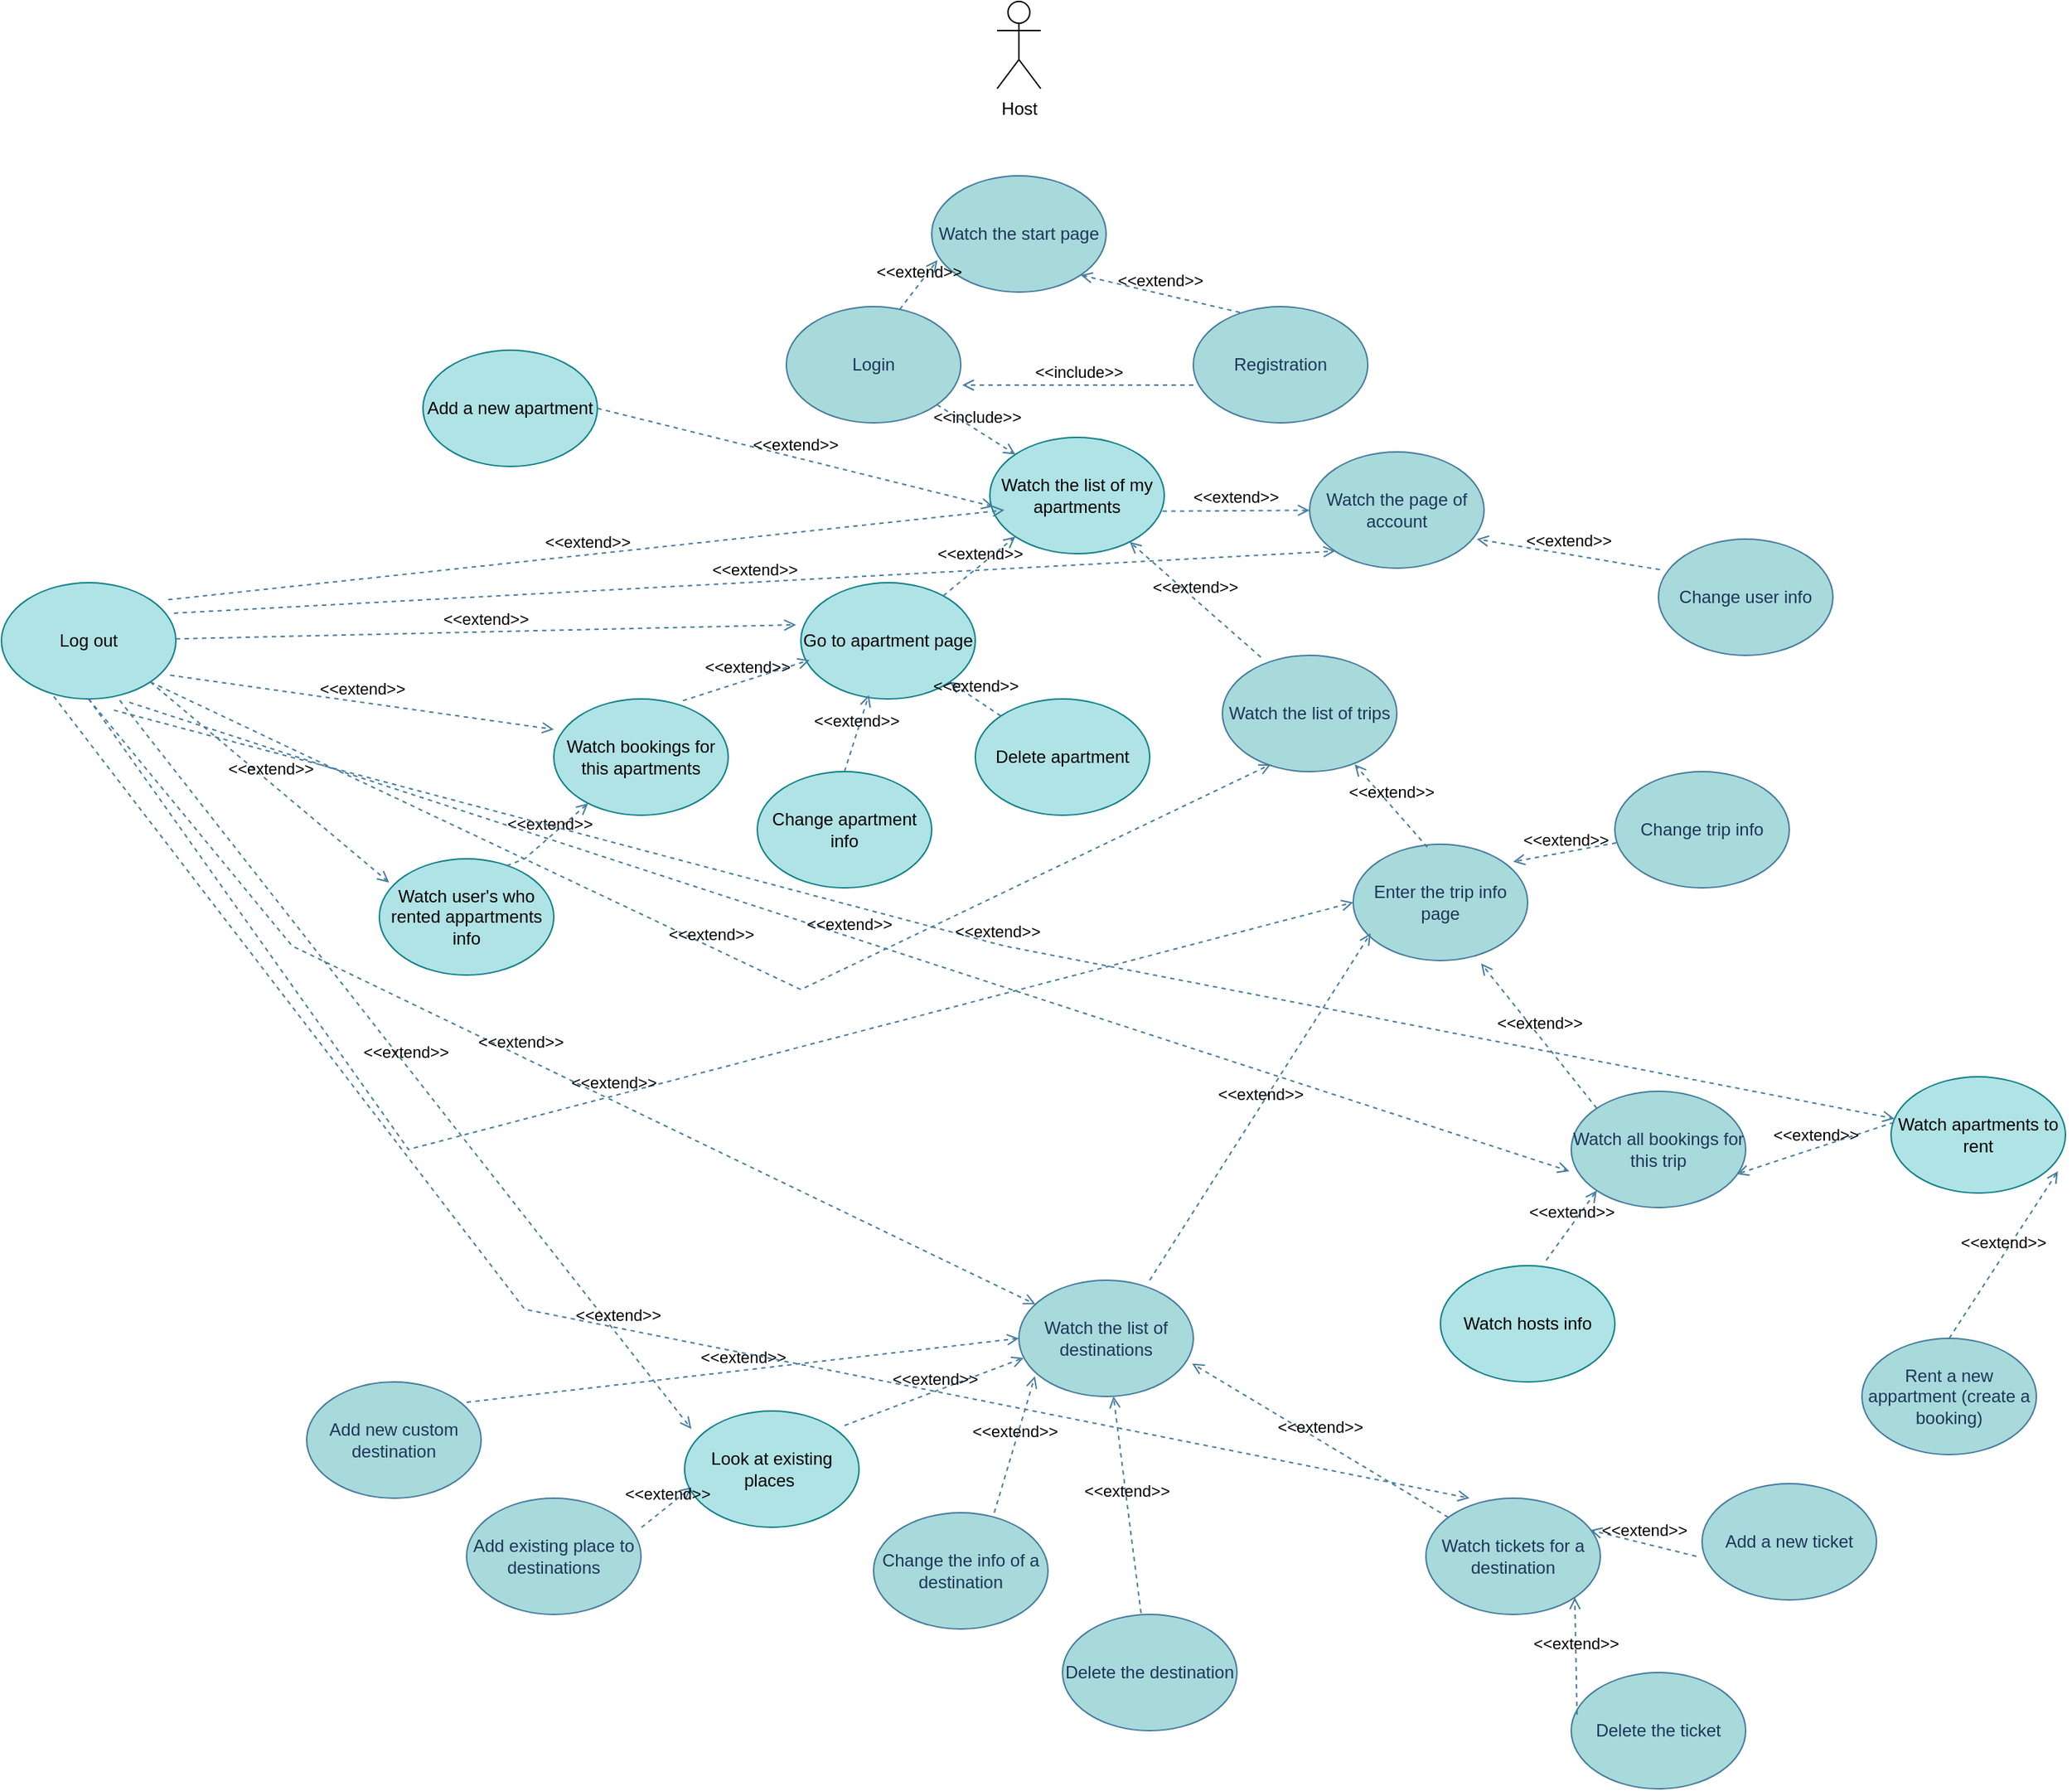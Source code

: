 <mxfile version="21.2.8" type="device">
  <diagram name="Page-1" id="gIjsbM_Ik47N_ycqQ2xZ">
    <mxGraphModel dx="2600" dy="1048" grid="1" gridSize="10" guides="1" tooltips="1" connect="1" arrows="1" fold="1" page="1" pageScale="1" pageWidth="850" pageHeight="1100" math="0" shadow="0">
      <root>
        <mxCell id="0" />
        <mxCell id="1" parent="0" />
        <mxCell id="n6rAOENRG-mFVVWlkNNK-1" value="Host" style="shape=umlActor;verticalLabelPosition=bottom;verticalAlign=top;html=1;outlineConnect=0;" vertex="1" parent="1">
          <mxGeometry x="385" y="50" width="30" height="60" as="geometry" />
        </mxCell>
        <mxCell id="n6rAOENRG-mFVVWlkNNK-2" value="Watch the start page" style="ellipse;whiteSpace=wrap;html=1;labelBackgroundColor=none;fillColor=#A8DADC;strokeColor=#457B9D;fontColor=#1D3557;" vertex="1" parent="1">
          <mxGeometry x="340" y="170" width="120" height="80" as="geometry" />
        </mxCell>
        <mxCell id="n6rAOENRG-mFVVWlkNNK-3" value="Login" style="ellipse;whiteSpace=wrap;html=1;labelBackgroundColor=none;fillColor=#A8DADC;strokeColor=#457B9D;fontColor=#1D3557;" vertex="1" parent="1">
          <mxGeometry x="240" y="260" width="120" height="80" as="geometry" />
        </mxCell>
        <mxCell id="n6rAOENRG-mFVVWlkNNK-4" value="Registration" style="ellipse;whiteSpace=wrap;html=1;labelBackgroundColor=none;fillColor=#A8DADC;strokeColor=#457B9D;fontColor=#1D3557;" vertex="1" parent="1">
          <mxGeometry x="520" y="260" width="120" height="80" as="geometry" />
        </mxCell>
        <mxCell id="n6rAOENRG-mFVVWlkNNK-5" value="&amp;lt;&amp;lt;extend&amp;gt;&amp;gt;" style="html=1;verticalAlign=bottom;labelBackgroundColor=none;endArrow=open;endFill=0;dashed=1;rounded=0;exitX=0.65;exitY=0.025;exitDx=0;exitDy=0;exitPerimeter=0;entryX=0.033;entryY=0.725;entryDx=0;entryDy=0;entryPerimeter=0;strokeColor=#457B9D;fontColor=default;" edge="1" parent="1" source="n6rAOENRG-mFVVWlkNNK-3" target="n6rAOENRG-mFVVWlkNNK-2">
          <mxGeometry width="160" relative="1" as="geometry">
            <mxPoint x="860" y="480" as="sourcePoint" />
            <mxPoint x="700" y="480" as="targetPoint" />
          </mxGeometry>
        </mxCell>
        <mxCell id="n6rAOENRG-mFVVWlkNNK-6" value="&amp;lt;&amp;lt;extend&amp;gt;&amp;gt;" style="html=1;verticalAlign=bottom;labelBackgroundColor=none;endArrow=open;endFill=0;dashed=1;rounded=0;exitX=0.267;exitY=0.05;exitDx=0;exitDy=0;exitPerimeter=0;entryX=1;entryY=1;entryDx=0;entryDy=0;strokeColor=#457B9D;fontColor=default;" edge="1" parent="1" source="n6rAOENRG-mFVVWlkNNK-4" target="n6rAOENRG-mFVVWlkNNK-2">
          <mxGeometry width="160" relative="1" as="geometry">
            <mxPoint x="678" y="332" as="sourcePoint" />
            <mxPoint x="719" y="288" as="targetPoint" />
          </mxGeometry>
        </mxCell>
        <mxCell id="n6rAOENRG-mFVVWlkNNK-7" value="&amp;lt;&amp;lt;include&amp;gt;&amp;gt;" style="html=1;verticalAlign=bottom;labelBackgroundColor=none;endArrow=open;endFill=0;dashed=1;rounded=0;exitX=0;exitY=0.675;exitDx=0;exitDy=0;exitPerimeter=0;entryX=1.008;entryY=0.675;entryDx=0;entryDy=0;entryPerimeter=0;strokeColor=#457B9D;fontColor=default;" edge="1" parent="1" source="n6rAOENRG-mFVVWlkNNK-4" target="n6rAOENRG-mFVVWlkNNK-3">
          <mxGeometry width="160" relative="1" as="geometry">
            <mxPoint x="870" y="480" as="sourcePoint" />
            <mxPoint x="710" y="480" as="targetPoint" />
          </mxGeometry>
        </mxCell>
        <mxCell id="n6rAOENRG-mFVVWlkNNK-8" value="Watch the list of my apartments" style="ellipse;whiteSpace=wrap;html=1;fillColor=#b0e3e6;strokeColor=#0e8088;" vertex="1" parent="1">
          <mxGeometry x="380" y="350" width="120" height="80" as="geometry" />
        </mxCell>
        <mxCell id="n6rAOENRG-mFVVWlkNNK-9" value="Add a new apartment" style="ellipse;whiteSpace=wrap;html=1;fillColor=#b0e3e6;strokeColor=#0e8088;" vertex="1" parent="1">
          <mxGeometry x="-10" y="290" width="120" height="80" as="geometry" />
        </mxCell>
        <mxCell id="n6rAOENRG-mFVVWlkNNK-10" value="Go to apartment page" style="ellipse;whiteSpace=wrap;html=1;fillColor=#b0e3e6;strokeColor=#0e8088;" vertex="1" parent="1">
          <mxGeometry x="250" y="450" width="120" height="80" as="geometry" />
        </mxCell>
        <mxCell id="n6rAOENRG-mFVVWlkNNK-11" value="Watch bookings for this apartments" style="ellipse;whiteSpace=wrap;html=1;fillColor=#b0e3e6;strokeColor=#0e8088;" vertex="1" parent="1">
          <mxGeometry x="80" y="530" width="120" height="80" as="geometry" />
        </mxCell>
        <mxCell id="n6rAOENRG-mFVVWlkNNK-12" value="Change apartment info" style="ellipse;whiteSpace=wrap;html=1;fillColor=#b0e3e6;strokeColor=#0e8088;" vertex="1" parent="1">
          <mxGeometry x="220" y="580" width="120" height="80" as="geometry" />
        </mxCell>
        <mxCell id="n6rAOENRG-mFVVWlkNNK-13" value="Delete apartment" style="ellipse;whiteSpace=wrap;html=1;fillColor=#b0e3e6;strokeColor=#0e8088;" vertex="1" parent="1">
          <mxGeometry x="370" y="530" width="120" height="80" as="geometry" />
        </mxCell>
        <mxCell id="n6rAOENRG-mFVVWlkNNK-14" value="Watch the page of account" style="ellipse;whiteSpace=wrap;html=1;labelBackgroundColor=none;fillColor=#A8DADC;strokeColor=#457B9D;fontColor=#1D3557;" vertex="1" parent="1">
          <mxGeometry x="600" y="360" width="120" height="80" as="geometry" />
        </mxCell>
        <mxCell id="n6rAOENRG-mFVVWlkNNK-15" value="Change user info" style="ellipse;whiteSpace=wrap;html=1;labelBackgroundColor=none;fillColor=#A8DADC;strokeColor=#457B9D;fontColor=#1D3557;" vertex="1" parent="1">
          <mxGeometry x="840" y="420" width="120" height="80" as="geometry" />
        </mxCell>
        <mxCell id="n6rAOENRG-mFVVWlkNNK-16" value="&amp;lt;&amp;lt;extend&amp;gt;&amp;gt;" style="html=1;verticalAlign=bottom;labelBackgroundColor=none;endArrow=open;endFill=0;dashed=1;rounded=0;exitX=0.008;exitY=0.263;exitDx=0;exitDy=0;exitPerimeter=0;entryX=0.958;entryY=0.75;entryDx=0;entryDy=0;entryPerimeter=0;strokeColor=#457B9D;fontColor=default;" edge="1" parent="1" source="n6rAOENRG-mFVVWlkNNK-15" target="n6rAOENRG-mFVVWlkNNK-14">
          <mxGeometry width="160" relative="1" as="geometry">
            <mxPoint x="752" y="374" as="sourcePoint" />
            <mxPoint x="687" y="338" as="targetPoint" />
          </mxGeometry>
        </mxCell>
        <mxCell id="n6rAOENRG-mFVVWlkNNK-17" value="&amp;lt;&amp;lt;include&amp;gt;&amp;gt;" style="html=1;verticalAlign=bottom;labelBackgroundColor=none;endArrow=open;endFill=0;dashed=1;rounded=0;entryX=0;entryY=0;entryDx=0;entryDy=0;strokeColor=#457B9D;fontColor=default;" edge="1" parent="1" source="n6rAOENRG-mFVVWlkNNK-3" target="n6rAOENRG-mFVVWlkNNK-8">
          <mxGeometry width="160" relative="1" as="geometry">
            <mxPoint x="530" y="324" as="sourcePoint" />
            <mxPoint x="371" y="324" as="targetPoint" />
          </mxGeometry>
        </mxCell>
        <mxCell id="n6rAOENRG-mFVVWlkNNK-18" value="&amp;lt;&amp;lt;extend&amp;gt;&amp;gt;" style="html=1;verticalAlign=bottom;labelBackgroundColor=none;endArrow=open;endFill=0;dashed=1;rounded=0;exitX=1;exitY=0.5;exitDx=0;exitDy=0;entryX=0.02;entryY=0.595;entryDx=0;entryDy=0;strokeColor=#457B9D;fontColor=default;entryPerimeter=0;" edge="1" parent="1" source="n6rAOENRG-mFVVWlkNNK-9" target="n6rAOENRG-mFVVWlkNNK-8">
          <mxGeometry width="160" relative="1" as="geometry">
            <mxPoint x="452" y="248" as="sourcePoint" />
            <mxPoint x="562" y="274" as="targetPoint" />
          </mxGeometry>
        </mxCell>
        <mxCell id="n6rAOENRG-mFVVWlkNNK-19" value="&amp;lt;&amp;lt;extend&amp;gt;&amp;gt;" style="html=1;verticalAlign=bottom;labelBackgroundColor=none;endArrow=open;endFill=0;dashed=1;rounded=0;strokeColor=#457B9D;fontColor=default;entryX=0;entryY=1;entryDx=0;entryDy=0;" edge="1" parent="1" source="n6rAOENRG-mFVVWlkNNK-10" target="n6rAOENRG-mFVVWlkNNK-8">
          <mxGeometry width="160" relative="1" as="geometry">
            <mxPoint x="462" y="258" as="sourcePoint" />
            <mxPoint x="572" y="284" as="targetPoint" />
          </mxGeometry>
        </mxCell>
        <mxCell id="n6rAOENRG-mFVVWlkNNK-20" value="&amp;lt;&amp;lt;extend&amp;gt;&amp;gt;" style="html=1;verticalAlign=bottom;labelBackgroundColor=none;endArrow=open;endFill=0;dashed=1;rounded=0;exitX=0.74;exitY=0.015;exitDx=0;exitDy=0;exitPerimeter=0;entryX=0.05;entryY=0.665;entryDx=0;entryDy=0;strokeColor=#457B9D;fontColor=default;entryPerimeter=0;" edge="1" parent="1" source="n6rAOENRG-mFVVWlkNNK-11" target="n6rAOENRG-mFVVWlkNNK-10">
          <mxGeometry width="160" relative="1" as="geometry">
            <mxPoint x="472" y="268" as="sourcePoint" />
            <mxPoint x="582" y="294" as="targetPoint" />
          </mxGeometry>
        </mxCell>
        <mxCell id="n6rAOENRG-mFVVWlkNNK-21" value="&amp;lt;&amp;lt;extend&amp;gt;&amp;gt;" style="html=1;verticalAlign=bottom;labelBackgroundColor=none;endArrow=open;endFill=0;dashed=1;rounded=0;exitX=0.5;exitY=0;exitDx=0;exitDy=0;entryX=0.39;entryY=0.965;entryDx=0;entryDy=0;strokeColor=#457B9D;fontColor=default;entryPerimeter=0;" edge="1" parent="1" source="n6rAOENRG-mFVVWlkNNK-12" target="n6rAOENRG-mFVVWlkNNK-10">
          <mxGeometry width="160" relative="1" as="geometry">
            <mxPoint x="482" y="278" as="sourcePoint" />
            <mxPoint x="592" y="304" as="targetPoint" />
          </mxGeometry>
        </mxCell>
        <mxCell id="n6rAOENRG-mFVVWlkNNK-22" value="&amp;lt;&amp;lt;extend&amp;gt;&amp;gt;" style="html=1;verticalAlign=bottom;labelBackgroundColor=none;endArrow=open;endFill=0;dashed=1;rounded=0;exitX=0;exitY=0;exitDx=0;exitDy=0;entryX=1;entryY=1;entryDx=0;entryDy=0;strokeColor=#457B9D;fontColor=default;" edge="1" parent="1" source="n6rAOENRG-mFVVWlkNNK-13" target="n6rAOENRG-mFVVWlkNNK-10">
          <mxGeometry width="160" relative="1" as="geometry">
            <mxPoint x="492" y="288" as="sourcePoint" />
            <mxPoint x="602" y="314" as="targetPoint" />
          </mxGeometry>
        </mxCell>
        <mxCell id="n6rAOENRG-mFVVWlkNNK-23" value="Watch user&#39;s who rented appartments info" style="ellipse;whiteSpace=wrap;html=1;fillColor=#b0e3e6;strokeColor=#0e8088;" vertex="1" parent="1">
          <mxGeometry x="-40" y="640" width="120" height="80" as="geometry" />
        </mxCell>
        <mxCell id="n6rAOENRG-mFVVWlkNNK-24" value="&amp;lt;&amp;lt;extend&amp;gt;&amp;gt;" style="html=1;verticalAlign=bottom;labelBackgroundColor=none;endArrow=open;endFill=0;dashed=1;rounded=0;strokeColor=#457B9D;fontColor=default;exitX=0.73;exitY=0.06;exitDx=0;exitDy=0;exitPerimeter=0;" edge="1" parent="1" source="n6rAOENRG-mFVVWlkNNK-23" target="n6rAOENRG-mFVVWlkNNK-11">
          <mxGeometry width="160" relative="1" as="geometry">
            <mxPoint x="179" y="541" as="sourcePoint" />
            <mxPoint x="266" y="513" as="targetPoint" />
            <Array as="points">
              <mxPoint x="60" y="640" />
            </Array>
          </mxGeometry>
        </mxCell>
        <mxCell id="n6rAOENRG-mFVVWlkNNK-25" value="&amp;lt;&amp;lt;extend&amp;gt;&amp;gt;" style="html=1;verticalAlign=bottom;labelBackgroundColor=none;endArrow=open;endFill=0;dashed=1;rounded=0;exitX=0.99;exitY=0.635;exitDx=0;exitDy=0;exitPerimeter=0;strokeColor=#457B9D;fontColor=default;" edge="1" parent="1" source="n6rAOENRG-mFVVWlkNNK-8" target="n6rAOENRG-mFVVWlkNNK-14">
          <mxGeometry width="160" relative="1" as="geometry">
            <mxPoint x="392" y="408" as="sourcePoint" />
            <mxPoint x="270" y="430" as="targetPoint" />
          </mxGeometry>
        </mxCell>
        <mxCell id="n6rAOENRG-mFVVWlkNNK-32" value="Watch the list of trips" style="ellipse;whiteSpace=wrap;html=1;labelBackgroundColor=none;fillColor=#A8DADC;strokeColor=#457B9D;fontColor=#1D3557;" vertex="1" parent="1">
          <mxGeometry x="540" y="500" width="120" height="80" as="geometry" />
        </mxCell>
        <mxCell id="n6rAOENRG-mFVVWlkNNK-33" value="&amp;lt;&amp;lt;extend&amp;gt;&amp;gt;" style="html=1;verticalAlign=bottom;labelBackgroundColor=none;endArrow=open;endFill=0;dashed=1;rounded=0;strokeColor=#457B9D;fontColor=default;exitX=0.22;exitY=0.015;exitDx=0;exitDy=0;exitPerimeter=0;" edge="1" parent="1" target="n6rAOENRG-mFVVWlkNNK-8" source="n6rAOENRG-mFVVWlkNNK-32">
          <mxGeometry width="160" relative="1" as="geometry">
            <mxPoint x="867" y="428" as="sourcePoint" />
            <mxPoint x="801" y="502" as="targetPoint" />
          </mxGeometry>
        </mxCell>
        <mxCell id="n6rAOENRG-mFVVWlkNNK-35" value="Enter the trip info page" style="ellipse;whiteSpace=wrap;html=1;labelBackgroundColor=none;fillColor=#A8DADC;strokeColor=#457B9D;fontColor=#1D3557;" vertex="1" parent="1">
          <mxGeometry x="630" y="630" width="120" height="80" as="geometry" />
        </mxCell>
        <mxCell id="n6rAOENRG-mFVVWlkNNK-36" value="&amp;lt;&amp;lt;extend&amp;gt;&amp;gt;" style="html=1;verticalAlign=bottom;labelBackgroundColor=none;endArrow=open;endFill=0;dashed=1;rounded=0;exitX=0.425;exitY=0.025;exitDx=0;exitDy=0;exitPerimeter=0;entryX=0.758;entryY=0.938;entryDx=0;entryDy=0;entryPerimeter=0;strokeColor=#457B9D;fontColor=default;" edge="1" parent="1" source="n6rAOENRG-mFVVWlkNNK-35" target="n6rAOENRG-mFVVWlkNNK-32">
          <mxGeometry width="160" relative="1" as="geometry">
            <mxPoint x="831" y="830" as="sourcePoint" />
            <mxPoint x="840" y="630" as="targetPoint" />
          </mxGeometry>
        </mxCell>
        <mxCell id="n6rAOENRG-mFVVWlkNNK-37" value="Change trip info" style="ellipse;whiteSpace=wrap;html=1;strokeColor=#457B9D;fontColor=#1D3557;fillColor=#A8DADC;" vertex="1" parent="1">
          <mxGeometry x="810" y="580" width="120" height="80" as="geometry" />
        </mxCell>
        <mxCell id="n6rAOENRG-mFVVWlkNNK-38" value="&amp;lt;&amp;lt;extend&amp;gt;&amp;gt;" style="html=1;verticalAlign=bottom;labelBackgroundColor=none;endArrow=open;endFill=0;dashed=1;rounded=0;exitX=0.008;exitY=0.613;exitDx=0;exitDy=0;exitPerimeter=0;entryX=0.917;entryY=0.15;entryDx=0;entryDy=0;entryPerimeter=0;strokeColor=#457B9D;fontColor=default;" edge="1" parent="1" source="n6rAOENRG-mFVVWlkNNK-37" target="n6rAOENRG-mFVVWlkNNK-35">
          <mxGeometry width="160" relative="1" as="geometry">
            <mxPoint x="1051" y="561" as="sourcePoint" />
            <mxPoint x="925" y="540" as="targetPoint" />
          </mxGeometry>
        </mxCell>
        <mxCell id="n6rAOENRG-mFVVWlkNNK-39" value="Watch the list of destinations" style="ellipse;whiteSpace=wrap;html=1;labelBackgroundColor=none;fillColor=#A8DADC;strokeColor=#457B9D;fontColor=#1D3557;" vertex="1" parent="1">
          <mxGeometry x="400" y="930" width="120" height="80" as="geometry" />
        </mxCell>
        <mxCell id="n6rAOENRG-mFVVWlkNNK-40" value="Add new custom destination" style="ellipse;whiteSpace=wrap;html=1;labelBackgroundColor=none;fillColor=#A8DADC;strokeColor=#457B9D;fontColor=#1D3557;" vertex="1" parent="1">
          <mxGeometry x="-90" y="1000" width="120" height="80" as="geometry" />
        </mxCell>
        <mxCell id="n6rAOENRG-mFVVWlkNNK-41" value="Change the info of a destination" style="ellipse;whiteSpace=wrap;html=1;labelBackgroundColor=none;fillColor=#A8DADC;strokeColor=#457B9D;fontColor=#1D3557;" vertex="1" parent="1">
          <mxGeometry x="300" y="1090" width="120" height="80" as="geometry" />
        </mxCell>
        <mxCell id="n6rAOENRG-mFVVWlkNNK-42" value="Watch all bookings for this trip" style="ellipse;whiteSpace=wrap;html=1;labelBackgroundColor=none;fillColor=#A8DADC;strokeColor=#457B9D;fontColor=#1D3557;" vertex="1" parent="1">
          <mxGeometry x="780" y="800" width="120" height="80" as="geometry" />
        </mxCell>
        <mxCell id="n6rAOENRG-mFVVWlkNNK-43" value="Rent a new appartment (create a booking)" style="ellipse;whiteSpace=wrap;html=1;labelBackgroundColor=none;fillColor=#A8DADC;strokeColor=#457B9D;fontColor=#1D3557;" vertex="1" parent="1">
          <mxGeometry x="980" y="970" width="120" height="80" as="geometry" />
        </mxCell>
        <mxCell id="n6rAOENRG-mFVVWlkNNK-44" value="Delete the destination" style="ellipse;whiteSpace=wrap;html=1;labelBackgroundColor=none;fillColor=#A8DADC;strokeColor=#457B9D;fontColor=#1D3557;" vertex="1" parent="1">
          <mxGeometry x="430" y="1160" width="120" height="80" as="geometry" />
        </mxCell>
        <mxCell id="n6rAOENRG-mFVVWlkNNK-45" value="Watch tickets for a destination" style="ellipse;whiteSpace=wrap;html=1;labelBackgroundColor=none;fillColor=#A8DADC;strokeColor=#457B9D;fontColor=#1D3557;" vertex="1" parent="1">
          <mxGeometry x="680" y="1080" width="120" height="80" as="geometry" />
        </mxCell>
        <mxCell id="n6rAOENRG-mFVVWlkNNK-46" value="Add a new ticket" style="ellipse;whiteSpace=wrap;html=1;labelBackgroundColor=none;fillColor=#A8DADC;strokeColor=#457B9D;fontColor=#1D3557;" vertex="1" parent="1">
          <mxGeometry x="870" y="1070" width="120" height="80" as="geometry" />
        </mxCell>
        <mxCell id="n6rAOENRG-mFVVWlkNNK-47" value="Delete the ticket" style="ellipse;whiteSpace=wrap;html=1;labelBackgroundColor=none;fillColor=#A8DADC;strokeColor=#457B9D;fontColor=#1D3557;" vertex="1" parent="1">
          <mxGeometry x="780" y="1200" width="120" height="80" as="geometry" />
        </mxCell>
        <mxCell id="n6rAOENRG-mFVVWlkNNK-48" value="&amp;lt;&amp;lt;extend&amp;gt;&amp;gt;" style="html=1;verticalAlign=bottom;labelBackgroundColor=none;endArrow=open;endFill=0;dashed=1;rounded=0;exitX=0.917;exitY=0.175;exitDx=0;exitDy=0;exitPerimeter=0;entryX=0;entryY=0.5;entryDx=0;entryDy=0;strokeColor=#457B9D;fontColor=default;" edge="1" parent="1" source="n6rAOENRG-mFVVWlkNNK-40" target="n6rAOENRG-mFVVWlkNNK-39">
          <mxGeometry width="160" relative="1" as="geometry">
            <mxPoint x="901" y="730" as="sourcePoint" />
            <mxPoint x="910" y="530" as="targetPoint" />
          </mxGeometry>
        </mxCell>
        <mxCell id="n6rAOENRG-mFVVWlkNNK-49" value="&amp;lt;&amp;lt;extend&amp;gt;&amp;gt;" style="html=1;verticalAlign=bottom;labelBackgroundColor=none;endArrow=open;endFill=0;dashed=1;rounded=0;exitX=0.692;exitY=0;exitDx=0;exitDy=0;exitPerimeter=0;entryX=0.092;entryY=0.825;entryDx=0;entryDy=0;entryPerimeter=0;strokeColor=#457B9D;fontColor=default;" edge="1" parent="1" source="n6rAOENRG-mFVVWlkNNK-41" target="n6rAOENRG-mFVVWlkNNK-39">
          <mxGeometry width="160" relative="1" as="geometry">
            <mxPoint x="911" y="740" as="sourcePoint" />
            <mxPoint x="920" y="540" as="targetPoint" />
          </mxGeometry>
        </mxCell>
        <mxCell id="n6rAOENRG-mFVVWlkNNK-50" value="&amp;lt;&amp;lt;extend&amp;gt;&amp;gt;" style="html=1;verticalAlign=bottom;labelBackgroundColor=none;endArrow=open;endFill=0;dashed=1;rounded=0;exitX=0.45;exitY=-0.012;exitDx=0;exitDy=0;exitPerimeter=0;strokeColor=#457B9D;fontColor=default;" edge="1" parent="1" source="n6rAOENRG-mFVVWlkNNK-44" target="n6rAOENRG-mFVVWlkNNK-39">
          <mxGeometry x="0.007" width="160" relative="1" as="geometry">
            <mxPoint x="921" y="750" as="sourcePoint" />
            <mxPoint x="930" y="550" as="targetPoint" />
            <mxPoint as="offset" />
          </mxGeometry>
        </mxCell>
        <mxCell id="n6rAOENRG-mFVVWlkNNK-51" value="&amp;lt;&amp;lt;extend&amp;gt;&amp;gt;" style="html=1;verticalAlign=bottom;labelBackgroundColor=none;endArrow=open;endFill=0;dashed=1;rounded=0;exitX=0.5;exitY=0;exitDx=0;exitDy=0;strokeColor=#457B9D;fontColor=default;entryX=0.957;entryY=0.812;entryDx=0;entryDy=0;entryPerimeter=0;" edge="1" parent="1" source="n6rAOENRG-mFVVWlkNNK-43" target="n6rAOENRG-mFVVWlkNNK-54">
          <mxGeometry width="160" relative="1" as="geometry">
            <mxPoint x="931" y="760" as="sourcePoint" />
            <mxPoint x="940" y="860" as="targetPoint" />
          </mxGeometry>
        </mxCell>
        <mxCell id="n6rAOENRG-mFVVWlkNNK-52" value="&amp;lt;&amp;lt;extend&amp;gt;&amp;gt;" style="html=1;verticalAlign=bottom;labelBackgroundColor=none;endArrow=open;endFill=0;dashed=1;rounded=0;exitX=-0.033;exitY=0.625;exitDx=0;exitDy=0;exitPerimeter=0;entryX=0.942;entryY=0.275;entryDx=0;entryDy=0;entryPerimeter=0;strokeColor=#457B9D;fontColor=default;" edge="1" parent="1" source="n6rAOENRG-mFVVWlkNNK-46" target="n6rAOENRG-mFVVWlkNNK-45">
          <mxGeometry width="160" relative="1" as="geometry">
            <mxPoint x="711" y="1220" as="sourcePoint" />
            <mxPoint x="720" y="1020" as="targetPoint" />
          </mxGeometry>
        </mxCell>
        <mxCell id="n6rAOENRG-mFVVWlkNNK-53" value="&amp;lt;&amp;lt;extend&amp;gt;&amp;gt;" style="html=1;verticalAlign=bottom;labelBackgroundColor=none;endArrow=open;endFill=0;dashed=1;rounded=0;exitX=0.033;exitY=0.363;exitDx=0;exitDy=0;exitPerimeter=0;entryX=1;entryY=1;entryDx=0;entryDy=0;strokeColor=#457B9D;fontColor=default;" edge="1" parent="1" source="n6rAOENRG-mFVVWlkNNK-47" target="n6rAOENRG-mFVVWlkNNK-45">
          <mxGeometry width="160" relative="1" as="geometry">
            <mxPoint x="721" y="1230" as="sourcePoint" />
            <mxPoint x="730" y="1030" as="targetPoint" />
          </mxGeometry>
        </mxCell>
        <mxCell id="n6rAOENRG-mFVVWlkNNK-54" value="Watch apartments to rent" style="ellipse;whiteSpace=wrap;html=1;fillColor=#b0e3e6;strokeColor=#0e8088;" vertex="1" parent="1">
          <mxGeometry x="1000" y="790" width="120" height="80" as="geometry" />
        </mxCell>
        <mxCell id="n6rAOENRG-mFVVWlkNNK-55" value="&amp;lt;&amp;lt;extend&amp;gt;&amp;gt;" style="html=1;verticalAlign=bottom;labelBackgroundColor=none;endArrow=open;endFill=0;dashed=1;rounded=0;exitX=0.017;exitY=0.392;exitDx=0;exitDy=0;strokeColor=#457B9D;fontColor=default;exitPerimeter=0;entryX=0.95;entryY=0.712;entryDx=0;entryDy=0;entryPerimeter=0;" edge="1" parent="1" source="n6rAOENRG-mFVVWlkNNK-54" target="n6rAOENRG-mFVVWlkNNK-42">
          <mxGeometry width="160" relative="1" as="geometry">
            <mxPoint x="1080" y="900" as="sourcePoint" />
            <mxPoint x="950" y="870" as="targetPoint" />
          </mxGeometry>
        </mxCell>
        <mxCell id="n6rAOENRG-mFVVWlkNNK-56" value="Look at existing places&amp;nbsp;" style="ellipse;whiteSpace=wrap;html=1;fillColor=#b0e3e6;strokeColor=#0e8088;" vertex="1" parent="1">
          <mxGeometry x="170" y="1020" width="120" height="80" as="geometry" />
        </mxCell>
        <mxCell id="n6rAOENRG-mFVVWlkNNK-57" value="&amp;lt;&amp;lt;extend&amp;gt;&amp;gt;" style="html=1;verticalAlign=bottom;labelBackgroundColor=none;endArrow=open;endFill=0;dashed=1;rounded=0;entryX=0.027;entryY=0.668;entryDx=0;entryDy=0;strokeColor=#457B9D;fontColor=default;entryPerimeter=0;exitX=0.917;exitY=0.125;exitDx=0;exitDy=0;exitPerimeter=0;" edge="1" parent="1" source="n6rAOENRG-mFVVWlkNNK-56" target="n6rAOENRG-mFVVWlkNNK-39">
          <mxGeometry width="160" relative="1" as="geometry">
            <mxPoint x="320" y="930" as="sourcePoint" />
            <mxPoint x="480" y="880" as="targetPoint" />
          </mxGeometry>
        </mxCell>
        <mxCell id="n6rAOENRG-mFVVWlkNNK-58" value="Add existing place to destinations" style="ellipse;whiteSpace=wrap;html=1;labelBackgroundColor=none;fillColor=#A8DADC;strokeColor=#457B9D;fontColor=#1D3557;" vertex="1" parent="1">
          <mxGeometry x="20" y="1080" width="120" height="80" as="geometry" />
        </mxCell>
        <mxCell id="n6rAOENRG-mFVVWlkNNK-59" value="&amp;lt;&amp;lt;extend&amp;gt;&amp;gt;" style="html=1;verticalAlign=bottom;labelBackgroundColor=none;endArrow=open;endFill=0;dashed=1;rounded=0;entryX=0.04;entryY=0.657;entryDx=0;entryDy=0;strokeColor=#457B9D;fontColor=default;entryPerimeter=0;exitX=1.003;exitY=0.252;exitDx=0;exitDy=0;exitPerimeter=0;" edge="1" parent="1" source="n6rAOENRG-mFVVWlkNNK-58" target="n6rAOENRG-mFVVWlkNNK-56">
          <mxGeometry width="160" relative="1" as="geometry">
            <mxPoint x="330" y="930" as="sourcePoint" />
            <mxPoint x="483" y="893" as="targetPoint" />
          </mxGeometry>
        </mxCell>
        <mxCell id="n6rAOENRG-mFVVWlkNNK-60" value="&amp;lt;&amp;lt;extend&amp;gt;&amp;gt;" style="html=1;verticalAlign=bottom;labelBackgroundColor=none;endArrow=open;endFill=0;dashed=1;rounded=0;entryX=0.993;entryY=0.717;entryDx=0;entryDy=0;entryPerimeter=0;strokeColor=#457B9D;fontColor=default;" edge="1" parent="1" source="n6rAOENRG-mFVVWlkNNK-45" target="n6rAOENRG-mFVVWlkNNK-39">
          <mxGeometry width="160" relative="1" as="geometry">
            <mxPoint x="856" y="1090" as="sourcePoint" />
            <mxPoint x="783" y="1022" as="targetPoint" />
          </mxGeometry>
        </mxCell>
        <mxCell id="n6rAOENRG-mFVVWlkNNK-61" value="&amp;lt;&amp;lt;extend&amp;gt;&amp;gt;" style="html=1;verticalAlign=bottom;labelBackgroundColor=none;endArrow=open;endFill=0;dashed=1;rounded=0;exitX=0.75;exitY=0;exitDx=0;exitDy=0;exitPerimeter=0;entryX=0.1;entryY=0.765;entryDx=0;entryDy=0;entryPerimeter=0;strokeColor=#457B9D;fontColor=default;" edge="1" parent="1" source="n6rAOENRG-mFVVWlkNNK-39" target="n6rAOENRG-mFVVWlkNNK-35">
          <mxGeometry width="160" relative="1" as="geometry">
            <mxPoint x="691" y="642" as="sourcePoint" />
            <mxPoint x="641" y="585" as="targetPoint" />
          </mxGeometry>
        </mxCell>
        <mxCell id="n6rAOENRG-mFVVWlkNNK-62" value="&amp;lt;&amp;lt;extend&amp;gt;&amp;gt;" style="html=1;verticalAlign=bottom;labelBackgroundColor=none;endArrow=open;endFill=0;dashed=1;rounded=0;exitX=0;exitY=0;exitDx=0;exitDy=0;entryX=0.733;entryY=1.025;entryDx=0;entryDy=0;entryPerimeter=0;strokeColor=#457B9D;fontColor=default;" edge="1" parent="1" source="n6rAOENRG-mFVVWlkNNK-42" target="n6rAOENRG-mFVVWlkNNK-35">
          <mxGeometry width="160" relative="1" as="geometry">
            <mxPoint x="500" y="940" as="sourcePoint" />
            <mxPoint x="652" y="701" as="targetPoint" />
          </mxGeometry>
        </mxCell>
        <mxCell id="n6rAOENRG-mFVVWlkNNK-63" value="Log out" style="ellipse;whiteSpace=wrap;html=1;fillColor=#b0e3e6;strokeColor=#0e8088;" vertex="1" parent="1">
          <mxGeometry x="-300" y="450" width="120" height="80" as="geometry" />
        </mxCell>
        <mxCell id="n6rAOENRG-mFVVWlkNNK-64" value="&amp;lt;&amp;lt;extend&amp;gt;&amp;gt;" style="html=1;verticalAlign=bottom;labelBackgroundColor=none;endArrow=open;endFill=0;dashed=1;rounded=0;strokeColor=#457B9D;fontColor=default;exitX=0.5;exitY=1;exitDx=0;exitDy=0;" edge="1" parent="1" source="n6rAOENRG-mFVVWlkNNK-63" target="n6rAOENRG-mFVVWlkNNK-39">
          <mxGeometry width="160" relative="1" as="geometry">
            <mxPoint x="58" y="655" as="sourcePoint" />
            <mxPoint x="114" y="612" as="targetPoint" />
            <Array as="points">
              <mxPoint x="-100" y="700" />
            </Array>
          </mxGeometry>
        </mxCell>
        <mxCell id="n6rAOENRG-mFVVWlkNNK-65" value="&amp;lt;&amp;lt;extend&amp;gt;&amp;gt;" style="html=1;verticalAlign=bottom;labelBackgroundColor=none;endArrow=open;endFill=0;dashed=1;rounded=0;strokeColor=#457B9D;fontColor=default;entryX=-0.028;entryY=0.362;entryDx=0;entryDy=0;entryPerimeter=0;" edge="1" parent="1" source="n6rAOENRG-mFVVWlkNNK-63" target="n6rAOENRG-mFVVWlkNNK-10">
          <mxGeometry width="160" relative="1" as="geometry">
            <mxPoint x="58" y="655" as="sourcePoint" />
            <mxPoint x="114" y="612" as="targetPoint" />
            <Array as="points" />
          </mxGeometry>
        </mxCell>
        <mxCell id="n6rAOENRG-mFVVWlkNNK-66" value="&amp;lt;&amp;lt;extend&amp;gt;&amp;gt;" style="html=1;verticalAlign=bottom;labelBackgroundColor=none;endArrow=open;endFill=0;dashed=1;rounded=0;strokeColor=#457B9D;fontColor=default;exitX=0.956;exitY=0.146;exitDx=0;exitDy=0;exitPerimeter=0;" edge="1" parent="1" source="n6rAOENRG-mFVVWlkNNK-63">
          <mxGeometry width="160" relative="1" as="geometry">
            <mxPoint x="-170" y="499" as="sourcePoint" />
            <mxPoint x="390" y="400" as="targetPoint" />
            <Array as="points" />
          </mxGeometry>
        </mxCell>
        <mxCell id="n6rAOENRG-mFVVWlkNNK-67" value="&amp;lt;&amp;lt;extend&amp;gt;&amp;gt;" style="html=1;verticalAlign=bottom;labelBackgroundColor=none;endArrow=open;endFill=0;dashed=1;rounded=0;strokeColor=#457B9D;fontColor=default;exitX=0.989;exitY=0.262;exitDx=0;exitDy=0;exitPerimeter=0;entryX=0;entryY=1;entryDx=0;entryDy=0;" edge="1" parent="1" source="n6rAOENRG-mFVVWlkNNK-63" target="n6rAOENRG-mFVVWlkNNK-14">
          <mxGeometry width="160" relative="1" as="geometry">
            <mxPoint x="-175" y="472" as="sourcePoint" />
            <mxPoint x="400" y="410" as="targetPoint" />
            <Array as="points" />
          </mxGeometry>
        </mxCell>
        <mxCell id="n6rAOENRG-mFVVWlkNNK-68" value="&amp;lt;&amp;lt;extend&amp;gt;&amp;gt;" style="html=1;verticalAlign=bottom;labelBackgroundColor=none;endArrow=open;endFill=0;dashed=1;rounded=0;strokeColor=#457B9D;fontColor=default;exitX=0.967;exitY=0.796;exitDx=0;exitDy=0;exitPerimeter=0;entryX=0;entryY=0.262;entryDx=0;entryDy=0;entryPerimeter=0;" edge="1" parent="1" source="n6rAOENRG-mFVVWlkNNK-63" target="n6rAOENRG-mFVVWlkNNK-11">
          <mxGeometry width="160" relative="1" as="geometry">
            <mxPoint x="-165" y="482" as="sourcePoint" />
            <mxPoint x="410" y="420" as="targetPoint" />
            <Array as="points" />
          </mxGeometry>
        </mxCell>
        <mxCell id="n6rAOENRG-mFVVWlkNNK-69" value="&amp;lt;&amp;lt;extend&amp;gt;&amp;gt;" style="html=1;verticalAlign=bottom;labelBackgroundColor=none;endArrow=open;endFill=0;dashed=1;rounded=0;strokeColor=#457B9D;fontColor=default;exitX=1;exitY=1;exitDx=0;exitDy=0;entryX=0.056;entryY=0.204;entryDx=0;entryDy=0;entryPerimeter=0;" edge="1" parent="1" source="n6rAOENRG-mFVVWlkNNK-63" target="n6rAOENRG-mFVVWlkNNK-23">
          <mxGeometry width="160" relative="1" as="geometry">
            <mxPoint x="-155" y="492" as="sourcePoint" />
            <mxPoint x="420" y="430" as="targetPoint" />
            <Array as="points" />
          </mxGeometry>
        </mxCell>
        <mxCell id="n6rAOENRG-mFVVWlkNNK-70" value="&amp;lt;&amp;lt;extend&amp;gt;&amp;gt;" style="html=1;verticalAlign=bottom;labelBackgroundColor=none;endArrow=open;endFill=0;dashed=1;rounded=0;strokeColor=#457B9D;fontColor=default;exitX=1;exitY=1;exitDx=0;exitDy=0;entryX=0.278;entryY=0.937;entryDx=0;entryDy=0;entryPerimeter=0;" edge="1" parent="1" source="n6rAOENRG-mFVVWlkNNK-63" target="n6rAOENRG-mFVVWlkNNK-32">
          <mxGeometry width="160" relative="1" as="geometry">
            <mxPoint x="-145" y="502" as="sourcePoint" />
            <mxPoint x="430" y="440" as="targetPoint" />
            <Array as="points">
              <mxPoint x="250" y="730" />
            </Array>
          </mxGeometry>
        </mxCell>
        <mxCell id="n6rAOENRG-mFVVWlkNNK-71" value="&amp;lt;&amp;lt;extend&amp;gt;&amp;gt;" style="html=1;verticalAlign=bottom;labelBackgroundColor=none;endArrow=open;endFill=0;dashed=1;rounded=0;strokeColor=#457B9D;fontColor=default;exitX=0.5;exitY=1;exitDx=0;exitDy=0;entryX=0;entryY=0.5;entryDx=0;entryDy=0;" edge="1" parent="1" source="n6rAOENRG-mFVVWlkNNK-63" target="n6rAOENRG-mFVVWlkNNK-35">
          <mxGeometry width="160" relative="1" as="geometry">
            <mxPoint x="-135" y="512" as="sourcePoint" />
            <mxPoint x="440" y="450" as="targetPoint" />
            <Array as="points">
              <mxPoint x="-20" y="840" />
            </Array>
          </mxGeometry>
        </mxCell>
        <mxCell id="n6rAOENRG-mFVVWlkNNK-72" value="&amp;lt;&amp;lt;extend&amp;gt;&amp;gt;" style="html=1;verticalAlign=bottom;labelBackgroundColor=none;endArrow=open;endFill=0;dashed=1;rounded=0;strokeColor=#457B9D;fontColor=default;exitX=0.733;exitY=1.029;exitDx=0;exitDy=0;exitPerimeter=0;entryX=-0.011;entryY=0.687;entryDx=0;entryDy=0;entryPerimeter=0;" edge="1" parent="1" source="n6rAOENRG-mFVVWlkNNK-63" target="n6rAOENRG-mFVVWlkNNK-42">
          <mxGeometry width="160" relative="1" as="geometry">
            <mxPoint x="-125" y="522" as="sourcePoint" />
            <mxPoint x="450" y="460" as="targetPoint" />
            <Array as="points" />
          </mxGeometry>
        </mxCell>
        <mxCell id="n6rAOENRG-mFVVWlkNNK-73" value="&amp;lt;&amp;lt;extend&amp;gt;&amp;gt;" style="html=1;verticalAlign=bottom;labelBackgroundColor=none;endArrow=open;endFill=0;dashed=1;rounded=0;strokeColor=#457B9D;fontColor=default;exitX=0.644;exitY=1.096;exitDx=0;exitDy=0;exitPerimeter=0;" edge="1" parent="1" source="n6rAOENRG-mFVVWlkNNK-63" target="n6rAOENRG-mFVVWlkNNK-54">
          <mxGeometry width="160" relative="1" as="geometry">
            <mxPoint x="-202" y="542" as="sourcePoint" />
            <mxPoint x="789" y="865" as="targetPoint" />
            <Array as="points">
              <mxPoint x="390" y="700" />
            </Array>
          </mxGeometry>
        </mxCell>
        <mxCell id="n6rAOENRG-mFVVWlkNNK-74" value="&amp;lt;&amp;lt;extend&amp;gt;&amp;gt;" style="html=1;verticalAlign=bottom;labelBackgroundColor=none;endArrow=open;endFill=0;dashed=1;rounded=0;strokeColor=#457B9D;fontColor=default;exitX=0.678;exitY=1.012;exitDx=0;exitDy=0;exitPerimeter=0;entryX=0.039;entryY=0.154;entryDx=0;entryDy=0;entryPerimeter=0;" edge="1" parent="1" source="n6rAOENRG-mFVVWlkNNK-63" target="n6rAOENRG-mFVVWlkNNK-56">
          <mxGeometry width="160" relative="1" as="geometry">
            <mxPoint x="-192" y="552" as="sourcePoint" />
            <mxPoint x="799" y="875" as="targetPoint" />
            <Array as="points" />
          </mxGeometry>
        </mxCell>
        <mxCell id="n6rAOENRG-mFVVWlkNNK-75" value="&amp;lt;&amp;lt;extend&amp;gt;&amp;gt;" style="html=1;verticalAlign=bottom;labelBackgroundColor=none;endArrow=open;endFill=0;dashed=1;rounded=0;strokeColor=#457B9D;fontColor=default;exitX=0.3;exitY=0.979;exitDx=0;exitDy=0;exitPerimeter=0;entryX=0.25;entryY=0;entryDx=0;entryDy=0;entryPerimeter=0;" edge="1" parent="1" source="n6rAOENRG-mFVVWlkNNK-63" target="n6rAOENRG-mFVVWlkNNK-45">
          <mxGeometry width="160" relative="1" as="geometry">
            <mxPoint x="-182" y="562" as="sourcePoint" />
            <mxPoint x="809" y="885" as="targetPoint" />
            <Array as="points">
              <mxPoint x="60" y="950" />
            </Array>
          </mxGeometry>
        </mxCell>
        <mxCell id="n6rAOENRG-mFVVWlkNNK-76" value="Watch hosts info" style="ellipse;whiteSpace=wrap;html=1;fillColor=#b0e3e6;strokeColor=#0e8088;" vertex="1" parent="1">
          <mxGeometry x="690" y="920" width="120" height="80" as="geometry" />
        </mxCell>
        <mxCell id="n6rAOENRG-mFVVWlkNNK-77" value="&amp;lt;&amp;lt;extend&amp;gt;&amp;gt;" style="html=1;verticalAlign=bottom;labelBackgroundColor=none;endArrow=open;endFill=0;dashed=1;rounded=0;exitX=0.606;exitY=-0.046;exitDx=0;exitDy=0;exitPerimeter=0;entryX=0;entryY=1;entryDx=0;entryDy=0;strokeColor=#457B9D;fontColor=default;" edge="1" parent="1" source="n6rAOENRG-mFVVWlkNNK-76" target="n6rAOENRG-mFVVWlkNNK-42">
          <mxGeometry width="160" relative="1" as="geometry">
            <mxPoint x="500" y="940" as="sourcePoint" />
            <mxPoint x="652" y="701" as="targetPoint" />
          </mxGeometry>
        </mxCell>
      </root>
    </mxGraphModel>
  </diagram>
</mxfile>
